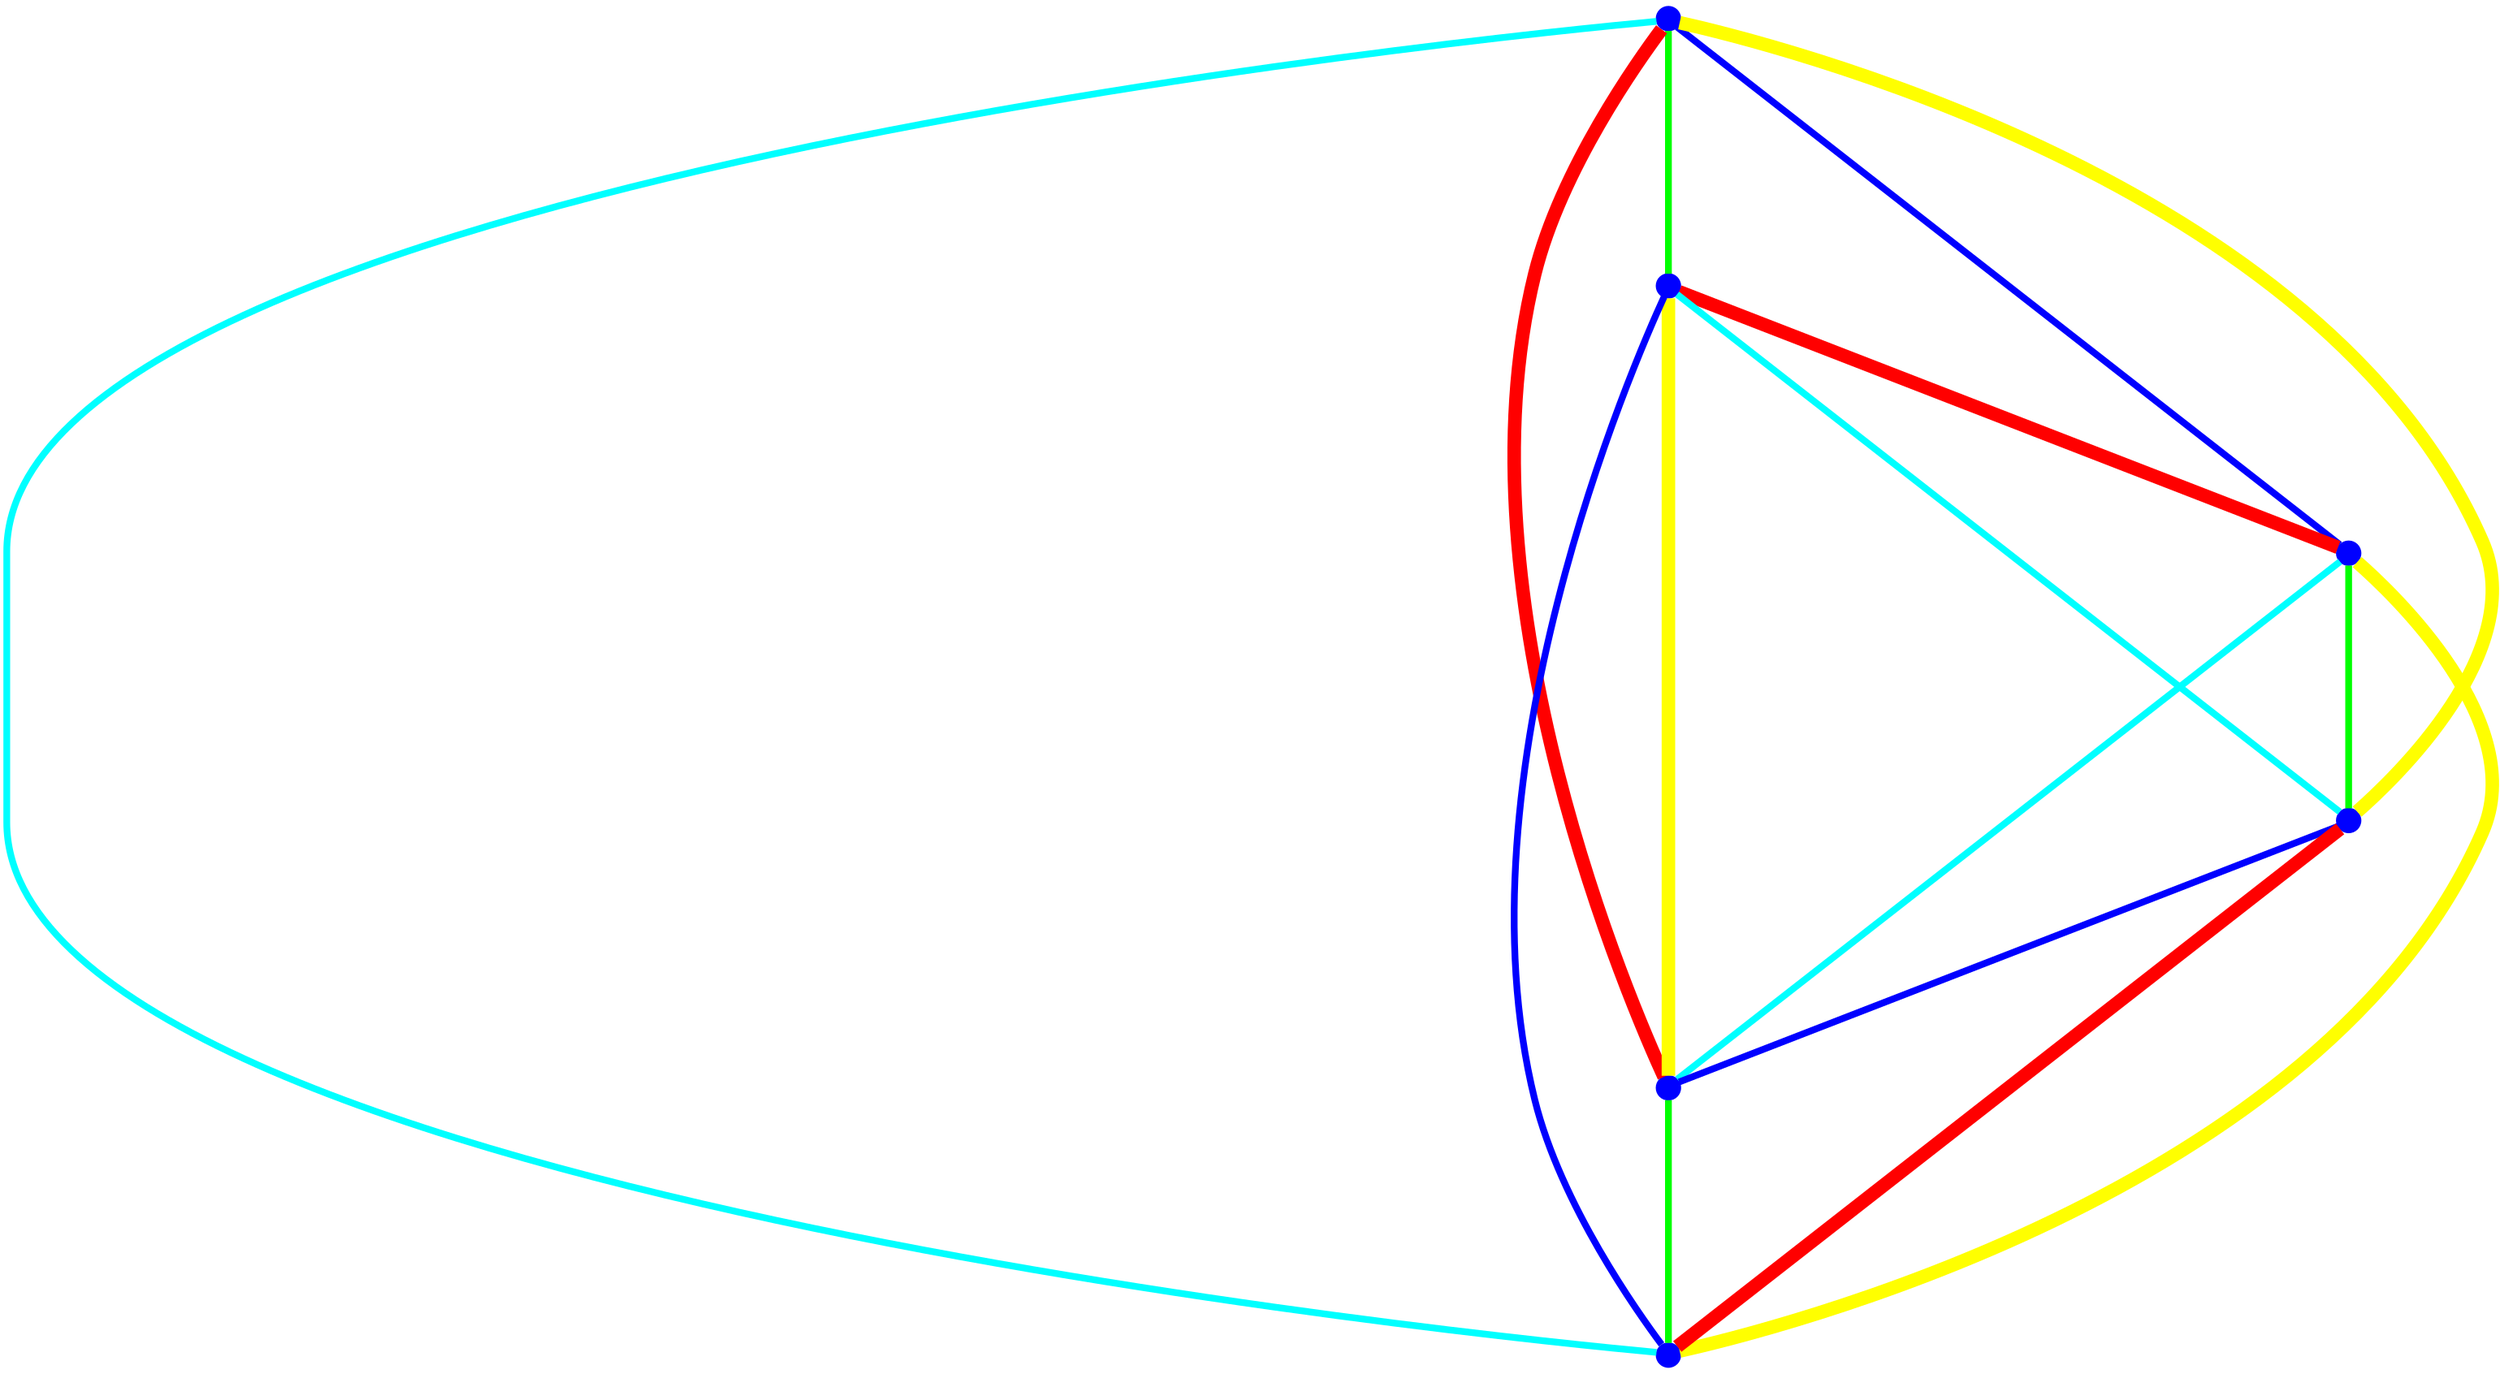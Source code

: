 graph {
ranksep=2
nodesep=2
node [label="" shape=circle style=filled fixedsize=true color=blue fillcolor=blue width=0.2];
"1" -- "2" [style="solid",penwidth="4",color="green"];
"1" -- "3" [style="solid",penwidth="4",color="blue"];
"1" -- "4" [style="solid",penwidth="8",color="yellow"];
"1" -- "5" [style="solid",penwidth="8",color="red"];
"1" -- "6" [style="solid",penwidth="4",color="cyan"];
"2" -- "3" [style="solid",penwidth="8",color="red"];
"2" -- "4" [style="solid",penwidth="4",color="cyan"];
"2" -- "5" [style="solid",penwidth="8",color="yellow"];
"2" -- "6" [style="solid",penwidth="4",color="blue"];
"3" -- "4" [style="solid",penwidth="4",color="green"];
"3" -- "5" [style="solid",penwidth="4",color="cyan"];
"3" -- "6" [style="solid",penwidth="8",color="yellow"];
"4" -- "5" [style="solid",penwidth="4",color="blue"];
"4" -- "6" [style="solid",penwidth="8",color="red"];
"5" -- "6" [style="solid",penwidth="4",color="green"];
}

